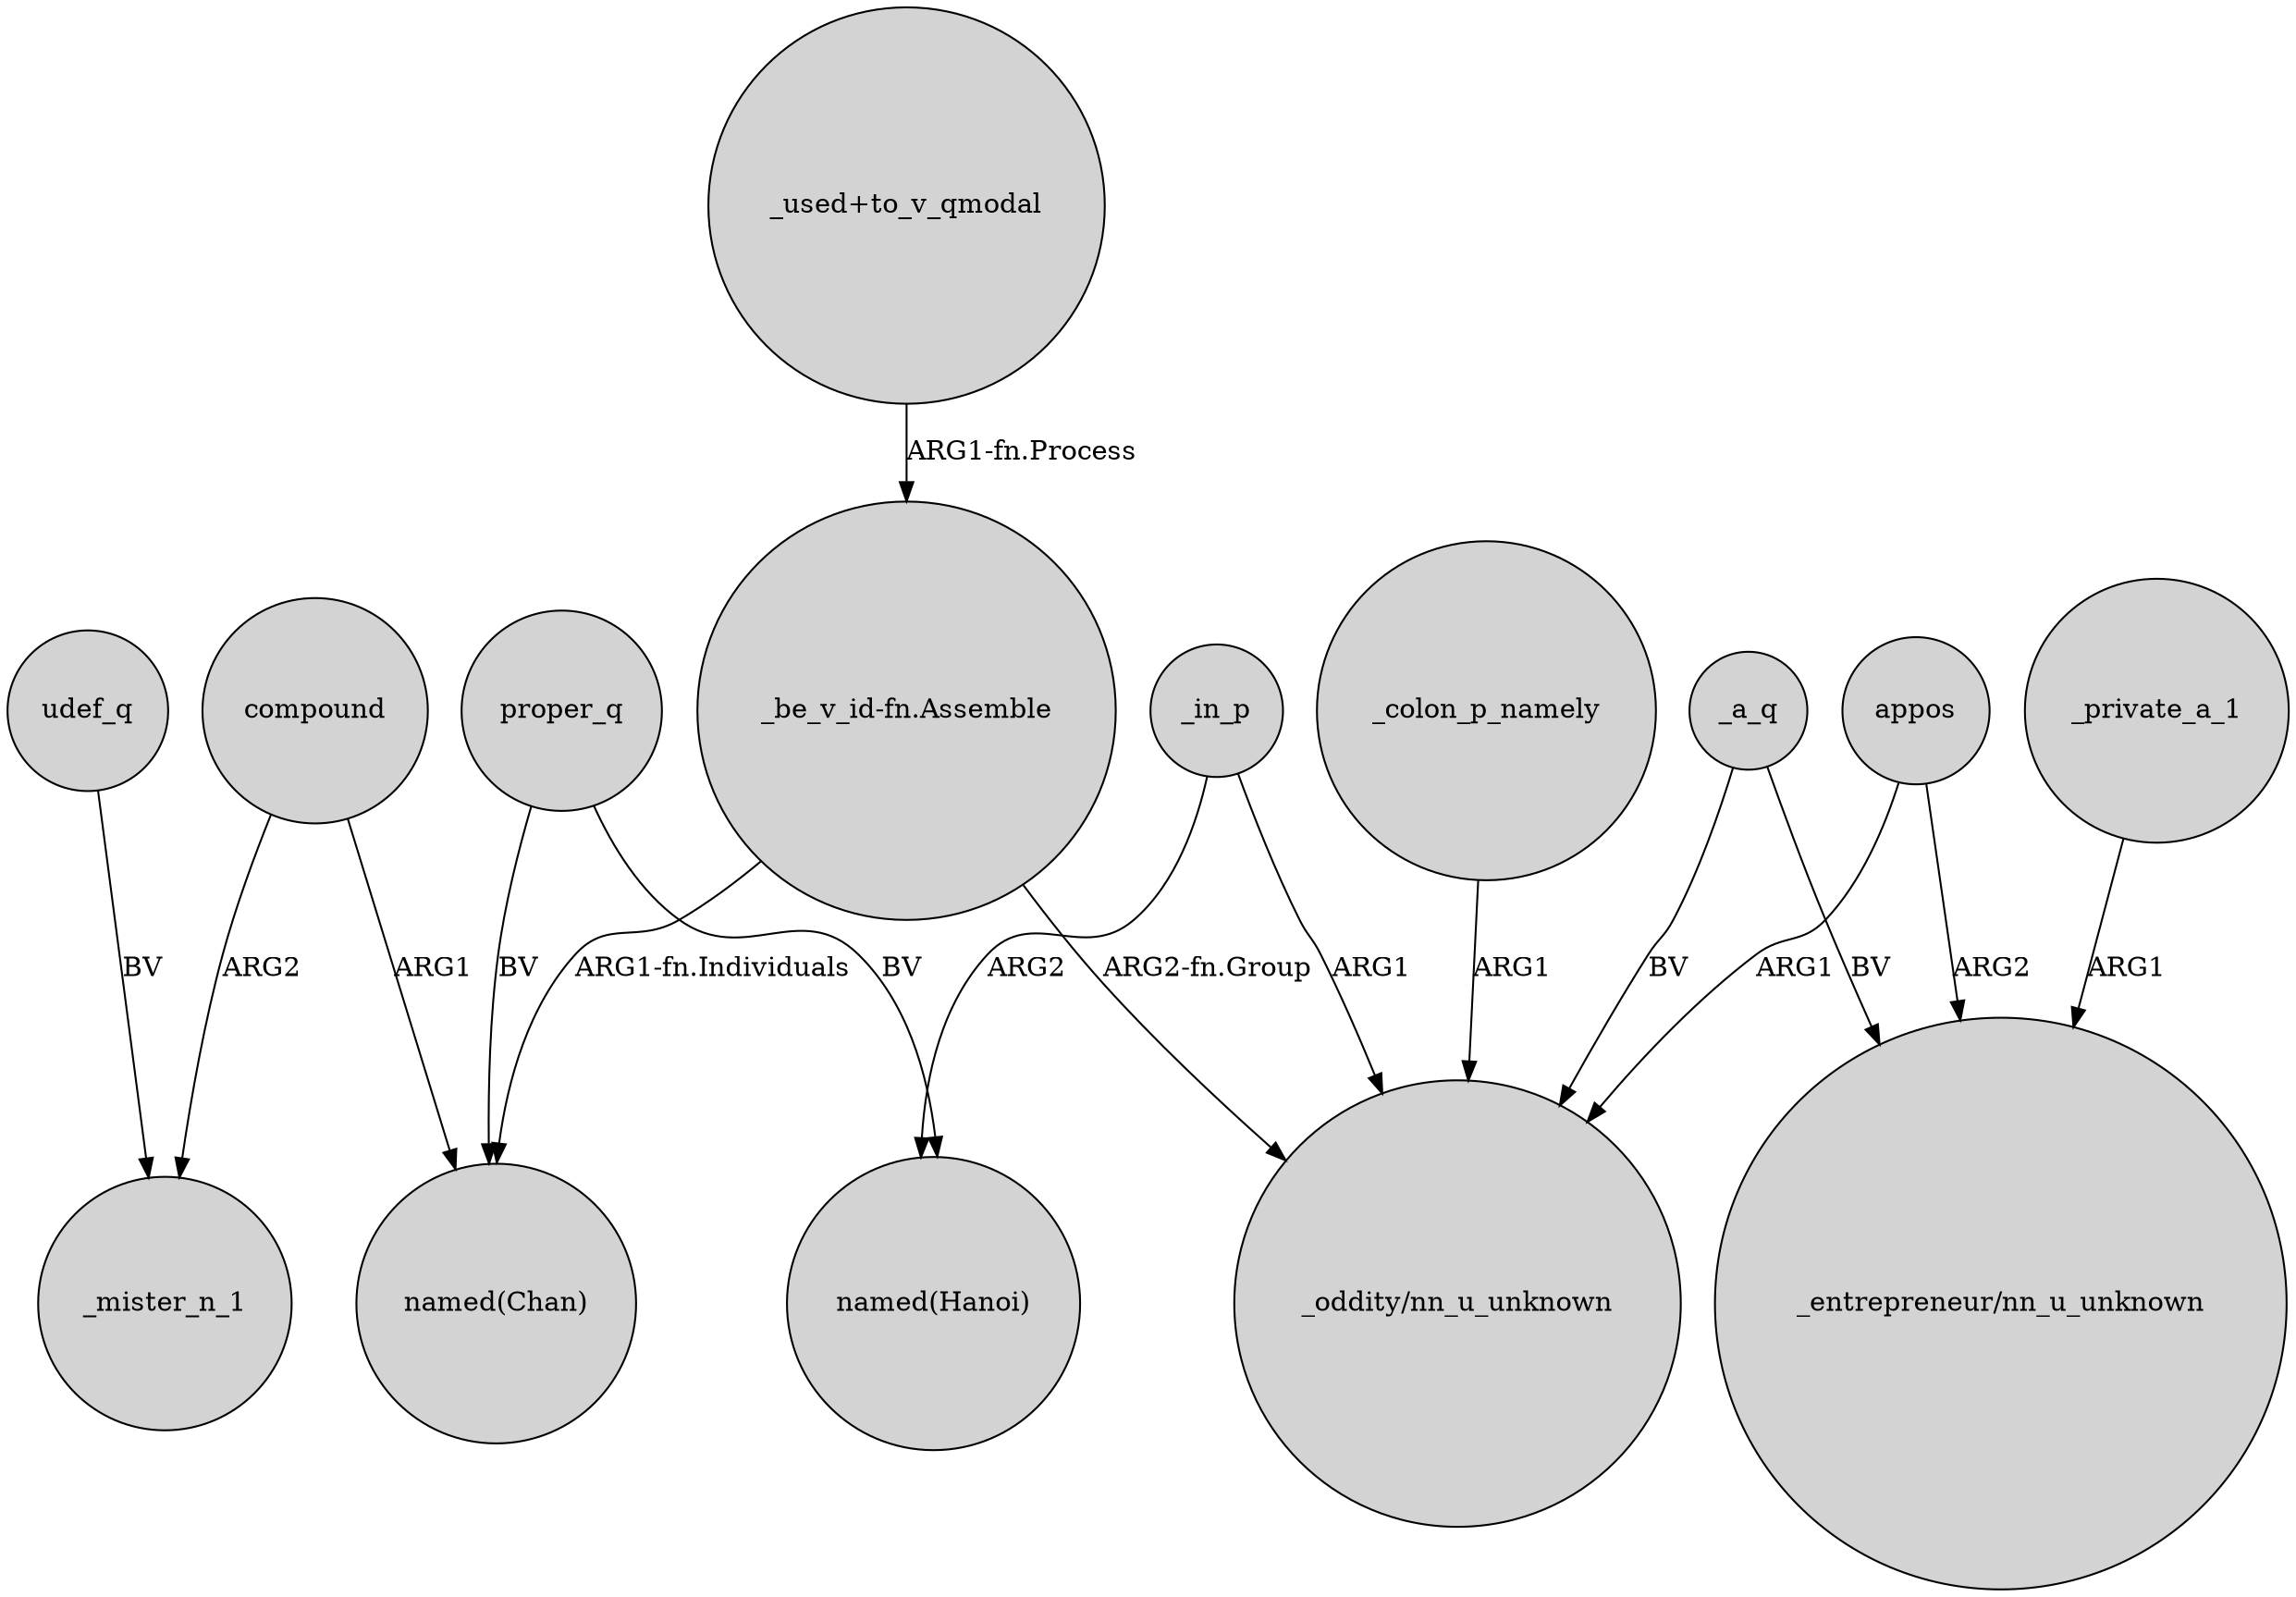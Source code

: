 digraph {
	node [shape=circle style=filled]
	_in_p -> "named(Hanoi)" [label=ARG2]
	"_used+to_v_qmodal" -> "_be_v_id-fn.Assemble" [label="ARG1-fn.Process"]
	compound -> _mister_n_1 [label=ARG2]
	udef_q -> _mister_n_1 [label=BV]
	compound -> "named(Chan)" [label=ARG1]
	_a_q -> "_oddity/nn_u_unknown" [label=BV]
	appos -> "_entrepreneur/nn_u_unknown" [label=ARG2]
	_in_p -> "_oddity/nn_u_unknown" [label=ARG1]
	appos -> "_oddity/nn_u_unknown" [label=ARG1]
	"_be_v_id-fn.Assemble" -> "_oddity/nn_u_unknown" [label="ARG2-fn.Group"]
	_colon_p_namely -> "_oddity/nn_u_unknown" [label=ARG1]
	_a_q -> "_entrepreneur/nn_u_unknown" [label=BV]
	proper_q -> "named(Chan)" [label=BV]
	_private_a_1 -> "_entrepreneur/nn_u_unknown" [label=ARG1]
	"_be_v_id-fn.Assemble" -> "named(Chan)" [label="ARG1-fn.Individuals"]
	proper_q -> "named(Hanoi)" [label=BV]
}

